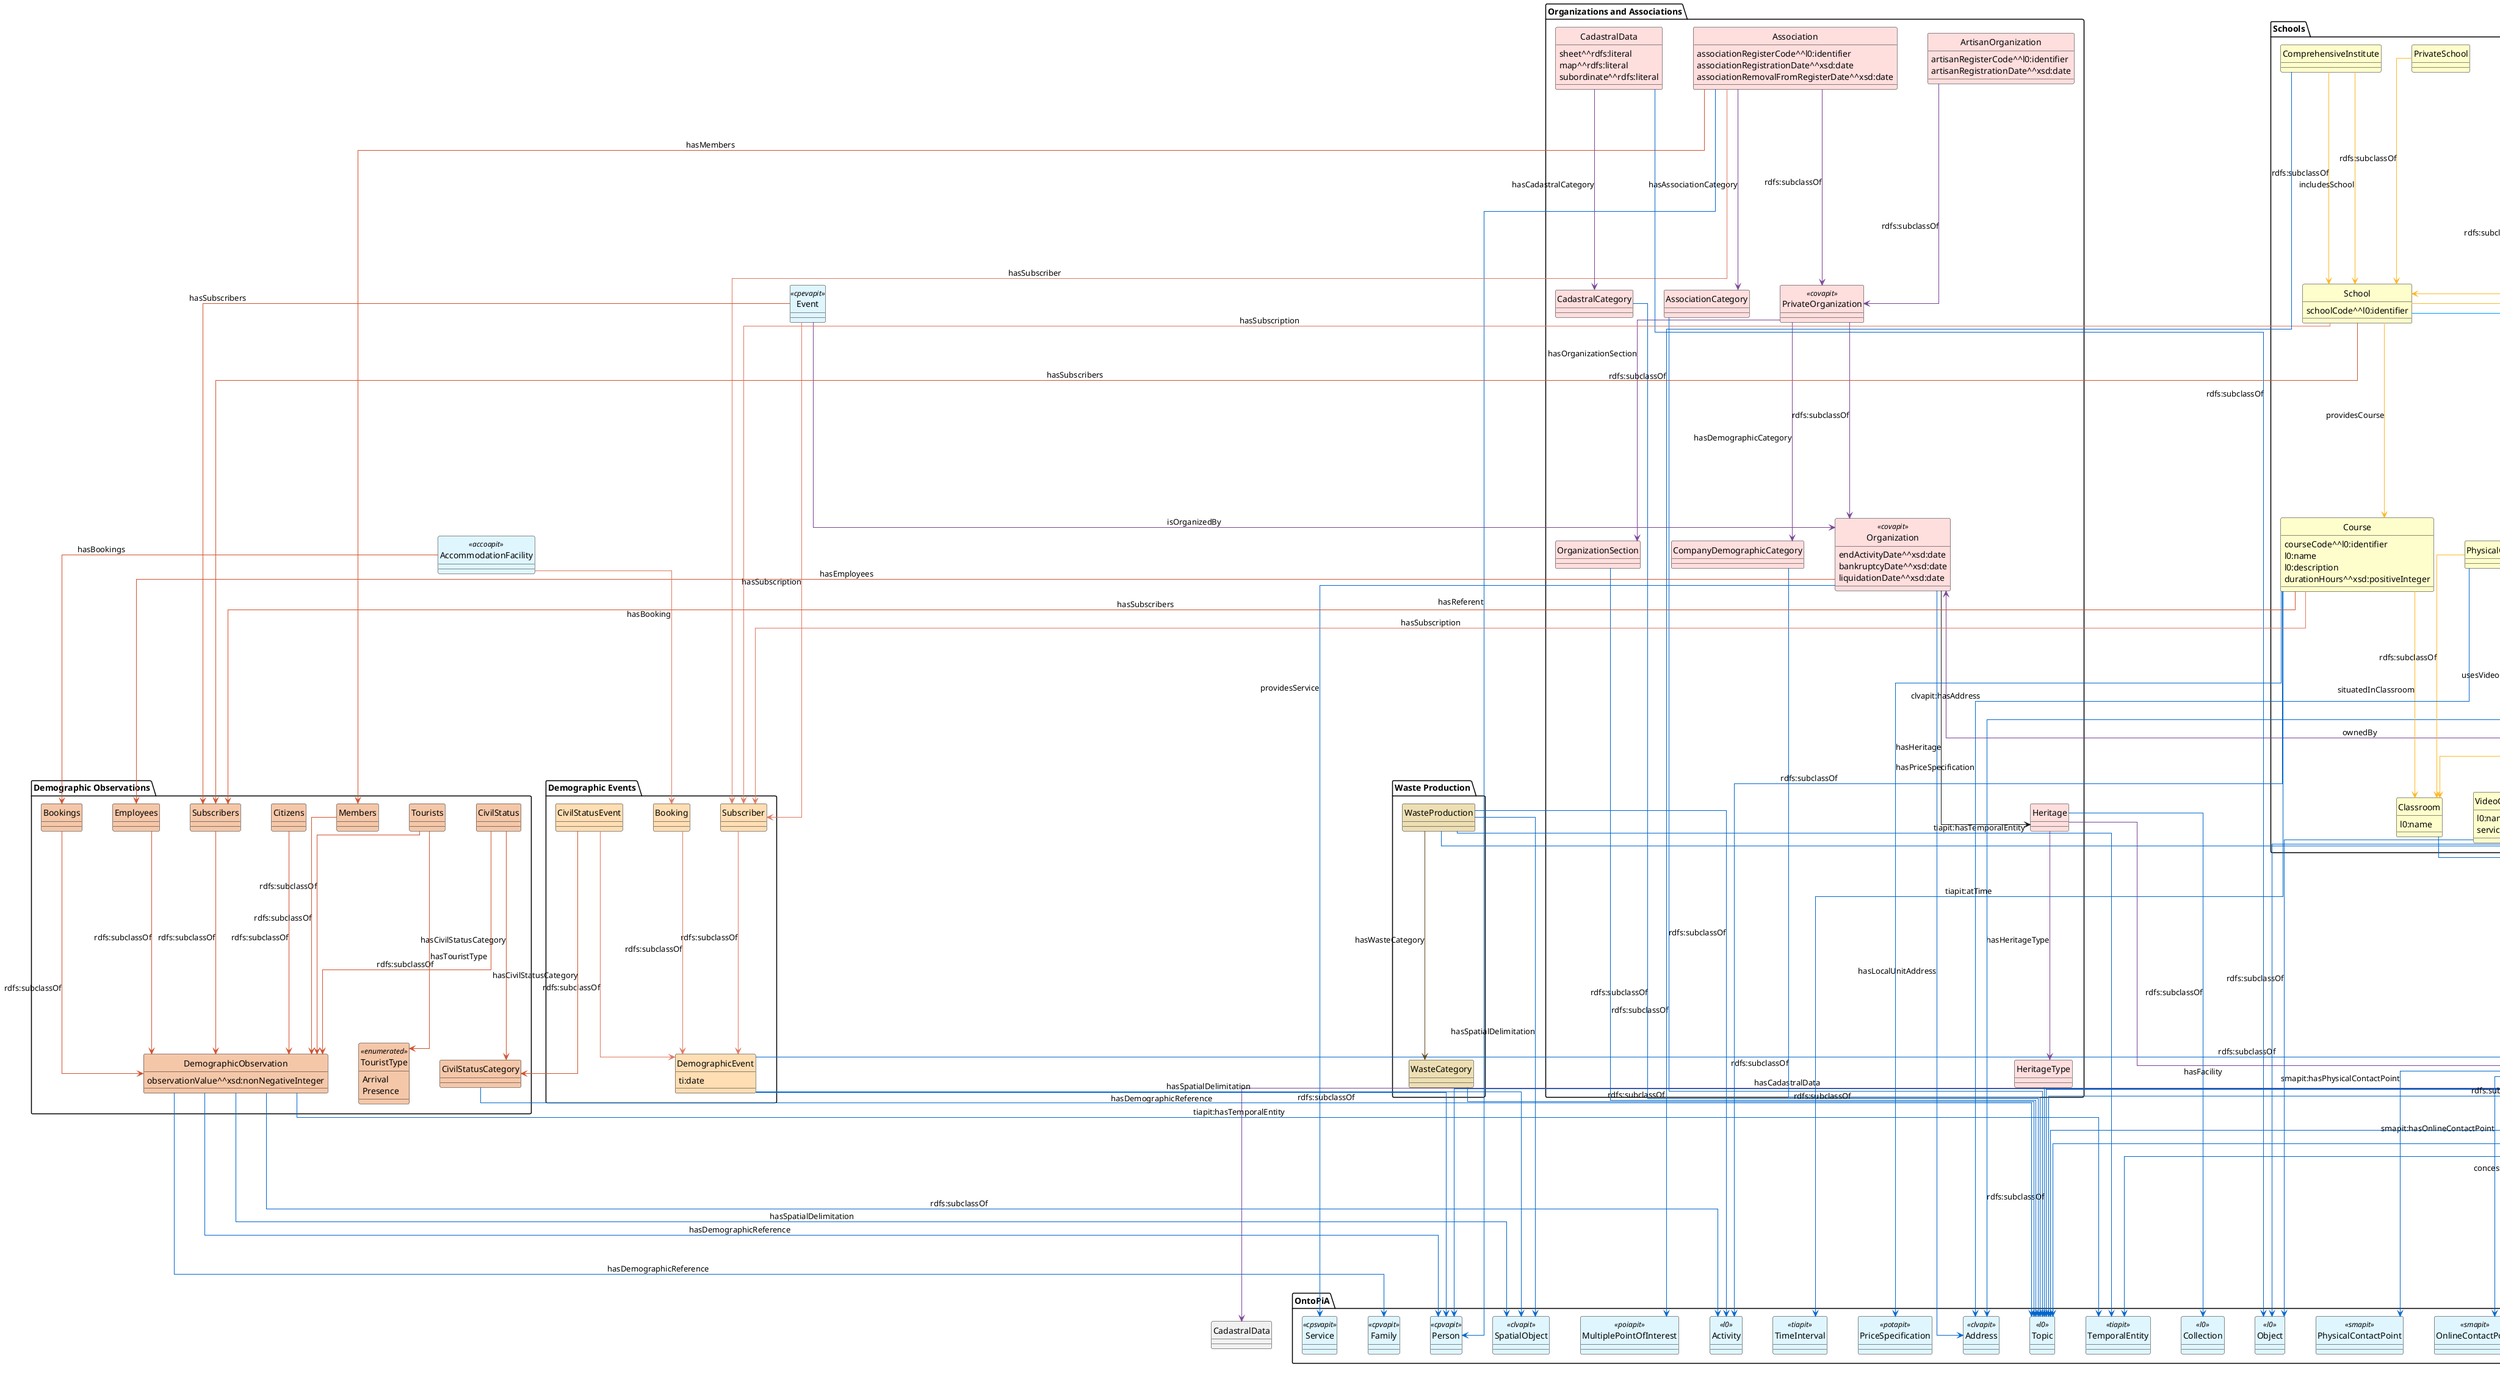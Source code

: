 @startuml OntoIM
hide circle
skinparam linetype ortho
skinparam ranksep 300
skinparam nodesep 50

!define OntoPiANode dff6ff
!define OntoPiAProperty 06c

!define OntoPiANodeEdited dff6ff

!define DemographicObservationNode f5c7a9
!define DemographicObservationProperty d1512d

!define DemographicEventNode ffdeb4
!define DemographicEventProperty df7861

!define WasteNode eddfb3
!define WasteProperty 61481c

!define OrganizationNode ffdede
!define OrganizationProperty 7a4495

!define HeritageNode ffdede
!define HeritageProperty 7a4495

!define RoadAccidentNode f2f2f2
!define RoadAccidentProperty 413f42

!define VehicleNode f2f2f2
!define VehicleProperty 413f42

!define TrafficFlowNode f2f2f2
!define TrafficFlowProperty 413f42

!define RoadSignalNode f2f2f2
!define RoadSignalProperty 413f42

!define FacilityNode c4ddff
!define FacilityProperty 0096ff

!define SchoolNode fefecc
!define SchoolProperty fdb827

!define GreenZoneNode b8f1b0
!define GreenZoneProperty 14c38e

!define HospitalNode fff
!define HospitalProperty 000

' Imported objects from OntoPiA
package "OntoPiA" {
    class Thing <<owl>> #OntoPiANode

    class Entity <<l0>> #OntoPiANode
    class Activity <<l0>> #OntoPiANode
    class Location <<l0>> #OntoPiANode
    class EventOrSituation <<l0>> #OntoPiANode
    class Topic <<l0>> #OntoPiANode
    class Object <<l0>> #OntoPiANode
    class Characteristic <<l0>> #OntoPiANode
    class Collection <<l0>> #OntoPiANode
    class Agent <<l0>> #OntoPiANode

    class Address <<clvapit>> #OntoPiANode
    class City <<clvapit>> #OntoPiANode
    class StreetToponym <<clvapit>> #OntoPiANode
    class SpatialObject <<clvapit>> #OntoPiANode
    class Country <<clvapit>> #OntoPiANode
    class Geometry <<clvapit>> #OntoPiANode

    class TimeInterval <<tiapit>> #OntoPiANode
    class TemporalEntity <<tiapit>> #OntoPiANode

    class Value <<muapit>> #OntoPiANode

    class OnlineContactPoint <<smapit>> #OntoPiANode
    class PhysicalContactPoint <<smapit>> #OntoPiANode

    class AccessCondition <<acapit>> #OntoPiANode

    class Person <<cpvapit>> #OntoPiANode
    class Family <<cpvapit>> #OntoPiANode

    class Service <<cpsvapit>> #OntoPiANode

    class PriceSpecification <<potapit>> #OntoPiANode

    class PointOfInterest <<poiapit>> #OntoPiANode
    class MultiplePointOfInterest <<poiapit>> #OntoPiANode

    class Procedure <<pcapit>> #OntoPiANode

    class OfferedServiceDescription <<accoapit>> #OntoPiANode
}

' Added an Accessible Point of Interest, a POI with online contact point, physical contact point, an organization owner and an access condition.
class Facility #FacilityNode
Facility -[#OntoPiAProperty]-> PointOfInterest : rdfs:subclassOf

Facility -[#OntoPiAProperty]-> OnlineContactPoint : smapit:hasOnlineContactPoint
Facility -[#OntoPiAProperty]-> PhysicalContactPoint : smapit:hasPhysicalContactPoint
Facility -[#OntoPiAProperty]-> AccessCondition : accondition:hasAccessCondition
Facility -[#OntoPiAProperty]-> OfferedServiceDescription : hasOfferedServiceDescription
Facility -[#OntoPiAProperty]-> Procedure : concessedWithProcedure
Facility -[#HeritageProperty]-> CadastralData : hasCadastralData


package "Demographic Observations" {
    ' Demographic Observation
    ' A demographic observation can describe the demographic composition of an entity during time
    ' An example can be the number of subscribers to an event, emoployees of an organization, members of an association
    ' For a country it can be the number of citizens, weddings, deaths etc...
    ' A demo observation comes with its value and a demo prototype, which describes the type of person o family counted
    ' A demo observation can also be releated to a spatial object, which describes the spatial delimitation of the observation
    ' For example, we can count the number of males in a specific area, that can be a city, a borough, a street, etc...
    class DemographicObservation #DemographicObservationNode {
        observationValue^^xsd:nonNegativeInteger
    }
    DemographicObservation -[#OntoPiAProperty]-> Activity : rdfs:subclassOf

    DemographicObservation -[#OntoPiAProperty]-> TemporalEntity : tiapit:hasTemporalEntity
    DemographicObservation -[#OntoPiAProperty]-> SpatialObject : hasSpatialDelimitation
    DemographicObservation -[#OntoPiAProperty]-> Person : hasDemographicReference
    DemographicObservation -[#OntoPiAProperty]-> Family : hasDemographicReference

    class Citizens #DemographicObservationNode
    Citizens -[#DemographicObservationProperty]-> DemographicObservation : rdfs:subclassOf

    class CivilStatus #DemographicObservationNode
    CivilStatus -[#DemographicObservationProperty]-> DemographicObservation : rdfs:subclassOf

    CivilStatus -[#DemographicObservationProperty]-> CivilStatusCategory : hasCivilStatusCategory

    class CivilStatusCategory #DemographicObservationNode
    CivilStatusCategory -[#OntoPiAProperty]-> Topic : rdfs:subclassOf

    class Tourists #DemographicObservationNode
    Tourists -[#DemographicObservationProperty]-> DemographicObservation : rdfs:subclassOf

    Tourists -[#DemographicObservationProperty]-> TouristType : hasTouristType

    class TouristType <<enumerated>> #DemographicObservationNode {
        Arrival
        Presence
    }

    class Bookings #DemographicObservationNode
    Bookings -[#DemographicObservationProperty]-> DemographicObservation : rdfs:subclassOf

    class Subscribers #DemographicObservationNode
    Subscribers -[#DemographicObservationProperty]-> DemographicObservation : rdfs:subclassOf

    class Employees #DemographicObservationNode
    Employees -[#DemographicObservationProperty]-> DemographicObservation : rdfs:subclassOf

    class Members #DemographicObservationNode
    Members -[#DemographicObservationProperty]-> DemographicObservation : rdfs:subclassOf
}

package "Demographic Events" {
    ' A demo event represents a wedding, a death, a birth, offering a non aggregated view of a demo observation
    class DemographicEvent #DemographicEventNode {
        ti:date
    }
    DemographicEvent -[#OntoPiAProperty]-> EventOrSituation : rdfs:subclassOf

    DemographicEvent -[#OntoPiAProperty]-> Person : hasDemographicReference
    DemographicEvent -[#OntoPiAProperty]-> SpatialObject : hasSpatialDelimitation

    class CivilStatusEvent #DemographicEventNode
    CivilStatusEvent -[#DemographicEventProperty]-> DemographicEvent : rdfs:subclassOf

    CivilStatusEvent -[#DemographicObservationProperty]-> CivilStatusCategory : hasCivilStatusCategory

    class Subscriber #DemographicEventNode
    Subscriber -[#DemographicEventProperty]-> DemographicEvent : rdfs:subclassOf

    class Booking #DemographicEventNode
    Booking -[#DemographicEventProperty]-> DemographicEvent : rdfs:subclassOf
}

package "Organizations and Associations" {
    ' Organization, added end of activity, bankruptcy and liquidation, added number of empolyees, local units and heritage
    ' Added section and demograpgic classification of organization for private companies (taken from Camera di Commercio)
    ' Added an Artisan Organization with artisan Register code and date
    class Organization <<covapit>> #OrganizationNode {
        endActivityDate^^xsd:date
        bankruptcyDate^^xsd:date
        liquidationDate^^xsd:date
    }

    ' Organization --> Payment : sentPayment (see later)
    Organization -[#DemographicObservationProperty]-> Employees : hasEmployees
    Organization -[#OntoPiAProperty]-> Address : hasLocalUnitAddress
    Organization -[#OntoPiAProperty]-> Service : providesService
    Organization --> Heritage : hasHeritage

    Facility -[#OrganizationProperty]-> Organization : ownedBy

    class PrivateOrganization <<covapit>> #OrganizationNode
    PrivateOrganization -[#OrganizationProperty]-> Organization : rdfs:subclassOf

    PrivateOrganization -[#OrganizationProperty]-> OrganizationSection : hasOrganizationSection
    PrivateOrganization -[#OrganizationProperty]-> CompanyDemographicCategory : hasDemographicCategory

    class OrganizationSection #OrganizationNode
    OrganizationSection -[#OntoPiAProperty]-> Topic : rdfs:subclassOf

    class CompanyDemographicCategory #OrganizationNode
    CompanyDemographicCategory -[#OntoPiAProperty]-> Topic : rdfs:subclassOf

    class ArtisanOrganization #OrganizationNode {
        artisanRegisterCode^^l0:identifier
        artisanRegistrationDate^^xsd:date
    }
    ArtisanOrganization -[#OrganizationProperty]-> PrivateOrganization : rdfs:subclassOf

    ' Associations are sublclass of organizations, with referent, association category (controlled vocabulary) and members observation
    class Association #OrganizationNode {
        associationRegisterCode^^l0:identifier
        associationRegistrationDate^^xsd:date
        associationRemovalFromRegisterDate^^xsd:date
    }
    Association -[#OrganizationProperty]-> PrivateOrganization : rdfs:subclassOf

    Association -[#OntoPiAProperty]-> Person : hasReferent
    Association -[#OrganizationProperty]-> AssociationCategory : hasAssociationCategory
    Association -[#DemographicObservationProperty]-> Members : hasMembers
    Association -[#DemographicEventProperty]-> Subscriber : hasSubscriber

    class AssociationCategory #OrganizationNode
    AssociationCategory -[#OntoPiAProperty]-> Topic : rdfs:subclassOf

    ' The heritage of an organization, a collection of buildings owned by the organization. There are different types of heritage, like state owned assets, unavailable ecc...
    class Heritage #HeritageNode
    Heritage -[#OntoPiAProperty]-> Collection : rdfs:subclassOf

    Heritage -[#HeritageProperty]-> HeritageType : hasHeritageType
    Heritage -[#HeritageProperty]-> Facility : hasFacility

    class HeritageType #HeritageNode
    HeritageType -[#OntoPiAProperty]-> Topic : rdfs:subclassOf

    class CadastralData #HeritageNode {
        sheet^^rdfs:literal
        map^^rdfs:literal
        subordinate^^rdfs:literal
    }
    CadastralData -[#OntoPiAProperty]-> Object : rdfs:subclassOf

    CadastralData -[#HeritageProperty]-> CadastralCategory : hasCadastralCategory

    class CadastralCategory #HeritageNode
    CadastralCategory -[#OntoPiAProperty]-> Topic : rdfs:subclassOf
}

' Events, added the organizer of the event and the subscribers
class Event <<cpevapit>> #OntoPiANodeEdited
Event -[#OrganizationProperty]-> Organization : isOrganizedBy
Event -[#DemographicObservationProperty]-> Subscribers : hasSubscribers
Event -[#DemographicEventProperty]-> Subscriber : hasSubscription

package "Waste Production" {
    ' Waste production
    class WasteProduction #WasteNode
    WasteProduction -[#OntoPiAProperty]-> Activity : rdfs:subclassOf

    WasteProduction -[#OntoPiAProperty]-> Value : hasValue
    WasteProduction -[#OntoPiAProperty]-> TemporalEntity : tiapit:hasTemporalEntity
    WasteProduction -[#OntoPiAProperty]-> SpatialObject : hasSpatialDelimitation

    WasteProduction -[#WasteProperty]-> WasteCategory : hasWasteCategory

    class WasteCategory #WasteNode
    WasteCategory -[#OntoPiAProperty]-> Topic : rdfs:subclassOf
}

package "Roads and Traffic" {
    ' Road accidents
    class RoadAccident #RoadAccidentNode {
        ti:date
    }
    RoadAccident -[#OntoPiAProperty]-> EventOrSituation : rdfs:subclassOf

    RoadAccident -[#RoadAccidentProperty]-> RevelationUnit : detectedBy
    RoadAccident -[#OntoPiAProperty]-> Geometry : clvapit:hasGeometry
    RoadAccident -[#RoadAccidentProperty]-> Road : hasRoad
    RoadAccident -[#RoadAccidentProperty]-> WeatherCondition : hasWeatherCondition
    RoadAccident -[#RoadAccidentProperty]-> AccidentType : hasAccidentType
    RoadAccident -[#RoadAccidentProperty]-> InvolvedVehicle : hasInvolvedVehicle
    RoadAccident -[#RoadAccidentProperty]-> InvolvedPerson : hasInvolvedPerson
    RoadAccident -[#RoadAccidentProperty]-> InvolvedObstacle : hasInvolvedObstacle

    class RevelationUnit #RoadAccidentNode
    RevelationUnit -[#OntoPiAProperty]-> Agent : rdfs:subclassOf

    class Road #RoadAccidentNode {
        roadName^^l0:name
    }
    Road -[#OntoPiAProperty]-> Location : rdfs:subclassOf

    Road -[#OntoPiAProperty]-> Address : hasAddress
    Road -[#RoadAccidentProperty]-> RoadCategory : hasRoadCategory
    Road -[#RoadAccidentProperty]-> RoadType : hasRoadType
    Road -[#RoadAccidentProperty]-> PavementType : hasPavementType
    Road -[#RoadAccidentProperty]-> RoadContext : hasRoadContext
    Road -[#RoadAccidentProperty]-> RoadbedStatus : hasRoadbedStatus
    Road -[#RoadAccidentProperty]-> RoadSignalPresence : hasRoadSignalPresence

    class RoadCategory #RoadAccidentNode
    RoadCategory -[#OntoPiAProperty]-> Topic : rdfs:subclassOf

    class RoadType #RoadAccidentNode
    RoadType -[#OntoPiAProperty]-> Characteristic : rdfs:subclassOf

    class PavementType #RoadAccidentNode
    PavementType -[#OntoPiAProperty]-> Characteristic : rdfs:subclassOf

    class RoadContext #RoadAccidentNode
    RoadContext -[#OntoPiAProperty]-> Characteristic : rdfs:subclassOf

    class RoadbedStatus #RoadAccidentNode
    RoadbedStatus -[#OntoPiAProperty]-> Characteristic : rdfs:subclassOf

    class RoadSignalPresence #RoadAccidentNode
    RoadSignalPresence -[#OntoPiAProperty]-> Characteristic : rdfs:subclassOf

    class WeatherCondition #RoadAccidentNode
    WeatherCondition -[#OntoPiAProperty]-> Characteristic : rdfs:subclassOf

    class AccidentType #RoadAccidentNode
    AccidentType -[#OntoPiAProperty]-> Characteristic : rdfs:subclassOf

    class InvolvedEntity #RoadAccidentNode
    InvolvedEntity -[#OntoPiAProperty]-> Entity : rdfs:subclassOf

    InvolvedEntity -[#RoadAccidentProperty]-> AccidentCircumstance : hasAccidentCircumstance

    class AccidentCircumstance #RoadAccidentNode
    AccidentCircumstance -[#OntoPiAProperty]-> Characteristic : rdfs:subclassOf

    class InvolvedVehicle #RoadAccidentNode
    InvolvedVehicle -[#RoadAccidentProperty]-> InvolvedEntity : rdfs:subclassOf

    InvolvedVehicle -[#VehicleProperty]-> Vehicle : hasVehicle
    InvolvedVehicle -[#RoadAccidentProperty]-> InvolvedPerson : hasConducent
    InvolvedVehicle -[#RoadAccidentProperty]-> InvolvedPerson : hasPassenger
    InvolvedVehicle -[#RoadAccidentProperty]-> InvolvedPerson : hasFrontPassenger
    InvolvedVehicle -[#RoadAccidentProperty]-> InvolvedPerson : hasBackPassenger

    class InvolvedPerson #RoadAccidentNode
    InvolvedPerson --> InvolvedEntity : rdfs:subclassOf
    InvolvedPerson -[#OntoPiAProperty]-> Person : rdfs:subclassOf

    InvolvedPerson -[#RoadAccidentProperty]-> InvolvedPersonStatus : hasInvolvedPersonStatus

    class InvolvedPersonStatus #RoadAccidentNode
    InvolvedPersonStatus -[#OntoPiAProperty]-> Characteristic : rdfs:subclassOf

    class InvolvedObstacle #RoadAccidentNode
    InvolvedObstacle -[#RoadAccidentProperty]-> InvolvedEntity : rdfs:subclassOf

    class Vehicle #VehicleNode {
        licensePlate^^l0:identifier
        registrationYear^^xsd:gYear
        brand^^rdfs:literal
        model^^rdfs:literal
        color^^rdfs:literal
    }
    Vehicle -[#OntoPiAProperty]-> Object : rdfs:subclassOf

    Vehicle -[#VehicleProperty]-> VehicleCategory : hasVehicleCategory
    Vehicle -[#OntoPiAProperty]-> Value : hasLength
    Vehicle -[#OntoPiAProperty]-> Value : hasWidth
    Vehicle -[#OntoPiAProperty]-> Value : hasHeight
    Vehicle -[#OntoPiAProperty]-> Value : hasWeight
    Vehicle -[#OntoPiAProperty]-> Value : hasEngineDisplacement
    Vehicle -[#OntoPiAProperty]-> Country : hasRegistrationCountry

    class VehicleCategory #VehicleNode
    VehicleCategory -[#OntoPiAProperty]-> Topic : rdfs:subclassOf

    ' The road signals are point of interests with a signal value (e.g. 50 for a speed limit or the name of the destination indicated)
    class RoadSignal #RoadSignalNode {
        signalValue^^rdfs:literal
        installationDate^^xsd:date
        removalDate^^xsd:date
    }
    RoadSignal -[#OntoPiAProperty]-> PointOfInterest : rdfs:subclassOf

    RoadSignal -[#RoadSignalProperty]-> RoadSignalType : hasSignalType

    ' The road signal type is a controlled vocabulary of all road signals, with a value, an image and a category
    class RoadSignalType #RoadSignalNode
    RoadSignalType -[#OntoPiAProperty]-> Topic : rdfs:subclassOf

    ' Traffic Flow observation. Added street toponym to road segment and vehicle category (controlled vocabulary)
    class TrafficFlow <<iotapit>> #TrafficFlowNode
    TrafficFlow -[#OntoPiAProperty]-> RoadSegment : iotapit:hasFeatureOfInterest
    TrafficFlow -[#TrafficFlowProperty]-> VehicleCategory : hasVehicleCategory
    TrafficFlow -[#TrafficFlowProperty]-> TrafficFlowDirection : hasTrafficFlowDirection

    class TrafficFlowDirection <<enumerated>> #TrafficFlowNode {
        In
        Out
    }

    class RoadSegment <<iotapit>> #TrafficFlowNode
    RoadSegment -[#OntoPiAProperty]-> StreetToponym : clvapit:hasStreetToponym
}

' Booking statistical data for accommodation facilities
class AccommodationFacility <<accoapit>> #OntoPiANodeEdited
AccommodationFacility -[#DemographicObservationProperty]-> Bookings : hasBookings
AccommodationFacility -[#DemographicEventProperty]-> Booking : hasBooking

package "Schools" {
    ' A school can be public or private is an accessible point of interest, with services, subscribers and courses that can be offer
    class School #SchoolNode {
        schoolCode^^l0:identifier
    }
    School -[#FacilityProperty]-> Facility : rdfs:subclassOf

    School -[#SchoolProperty]-> SchoolType : hasSchoolType
    School -[#SchoolProperty]-> Course : providesCourse
    School -[#DemographicObservationProperty]-> Subscribers : hasSubscribers
    School -[#DemographicEventProperty]-> Subscriber : hasSubscription

    class ComprehensiveInstitute #SchoolNode
    ComprehensiveInstitute -[#SchoolProperty]-> School : rdfs:subclassOf
    ComprehensiveInstitute -[#OntoPiAProperty]-> MultiplePointOfInterest : rdfs:subclassOf

    ComprehensiveInstitute -[#SchoolProperty]-> School : includesSchool

    ' controlled vocabulary
    class SchoolType #SchoolNode
    SchoolType -[#OntoPiAProperty]-> Topic : rdfs:subclassOf

    class PublicSchool #SchoolNode
    PublicSchool -[#SchoolProperty]-> School : rdfs:subclassOf

    class PrivateSchool #SchoolNode
    PrivateSchool -[#SchoolProperty]-> School : rdfs:subclassOf

    ' A course organized by a school or an organization is an activity located in a classroom (phisical or online), with a price and subscribers
    class Course #SchoolNode {
        courseCode^^l0:identifier
        l0:name
        l0:description
        durationHours^^xsd:positiveInteger
    }
    Course -[#OntoPiAProperty]-> Activity : rdfs:subclassOf

    Course -[#OntoPiAProperty]-> TimeInterval : tiapit:atTime
    Course -[#SchoolProperty]-> Classroom : situatedInClassroom
    Course -[#OntoPiAProperty]-> PriceSpecification : hasPriceSpecification
    Course -[#DemographicObservationProperty]-> Subscribers : hasSubscribers
    Course -[#DemographicEventProperty]-> Subscriber : hasSubscription

    ' A classroom is a space where a course take place. A physical classroom has an address, a virtual classroom is associated with the service used.
    class Classroom #SchoolNode {
        l0:name
    }
    Classroom -[#OntoPiAProperty]-> Location : rdfs:subclassOf

    class PhysicalClassroom #SchoolNode
    PhysicalClassroom -[#SchoolProperty]-> Classroom : rdfs:subclassOf

    PhysicalClassroom -[#OntoPiAProperty]-> Address : clvapit:hasAddress

    class VirtualClassroom #SchoolNode
    VirtualClassroom -[#SchoolProperty]-> Classroom : rdfs:subclassOf

    VirtualClassroom -[#SchoolProperty]-> VideoCommunicationService : usesVideoCommunicationService

    class VideoCommunicationService #SchoolNode {
        l0:name
        serviceURL^^xsd:anyuri
    }
    VideoCommunicationService -[#OntoPiAProperty]-> Object : rdfs:subclassOf
}

package "Green Zones" {
    ' A green zone is an accessible point of interest that can also contains plants and can has an area
    class GreenZone #GreenZoneNode
    GreenZone -[#FacilityProperty]-> Facility : rdfs:subclassOf

    GreenZone -[#OntoPiAProperty]-> Value : hasSurface
    GreenZone -[#GreenZoneProperty]-> Plant : hasPlant

    ' A plant, with the species, the common name, the born year, planted date and its status in time. The status is described as the plant health, the height and the circumference
    class Plant #GreenZoneNode {
        plantCode^^l0:identifier
        commonName^^l0:name
        species^^l0:name
        plantingDate^^xsd:datetime
        birthYear^^xsd:gYear
    }
    Plant -[#OntoPiAProperty]-> PointOfInterest : rdfs:subclassOf

    Plant -[#GreenZoneProperty]-> PlantStatusInTime : hasStatusInTime

    class PlantStatusInTime #GreenZoneNode
    PlantStatusInTime -[#OntoPiAProperty]-> EventOrSituation : rdfs:subclassOf

    PlantStatusInTime -[#OntoPiAProperty]-> Value : hasHeight
    PlantStatusInTime -[#OntoPiAProperty]-> Value : hasDiameter
    PlantStatusInTime -[#GreenZoneProperty]-> PlantHealthStatus : hasHealthStatus
    PlantStatusInTime -[#OntoPiAProperty]-> TemporalEntity : ti:hasTemporalEntity

    class PlantHealthStatus <<enumerated>> #GreenZoneNode {
        Good
        Fair
        Bad
        Stump
        Dead
    }
}

package "Hospitals" {
    ' An hospial is an accessible point of interest with hospital departments, services, total number of beds and departments which are also described as hospitals
    class Hospital #HospitalNode {
        totalNumberOfBeds^^xsd:positiveInteger
    }
    Hospital -[#FacilityProperty]-> Facility : rdfs:subclassOf

    Hospital -[#HospitalProperty]-> HospitalDepartment : hasHospitalDepartment

    class PublicHospital #HospitalNode
    PublicHospital -[#HospitalProperty]-> Hospital : rdfs:subclassOf

    class PrivateHospital #HospitalNode
    PrivateHospital -[#HospitalProperty]-> Hospital : rdfs:subclassOf

    class HospitalDepartment #HospitalNode
    HospitalDepartment -[#HospitalProperty]-> Hospital : rdfs:subclassOf
}
@enduml